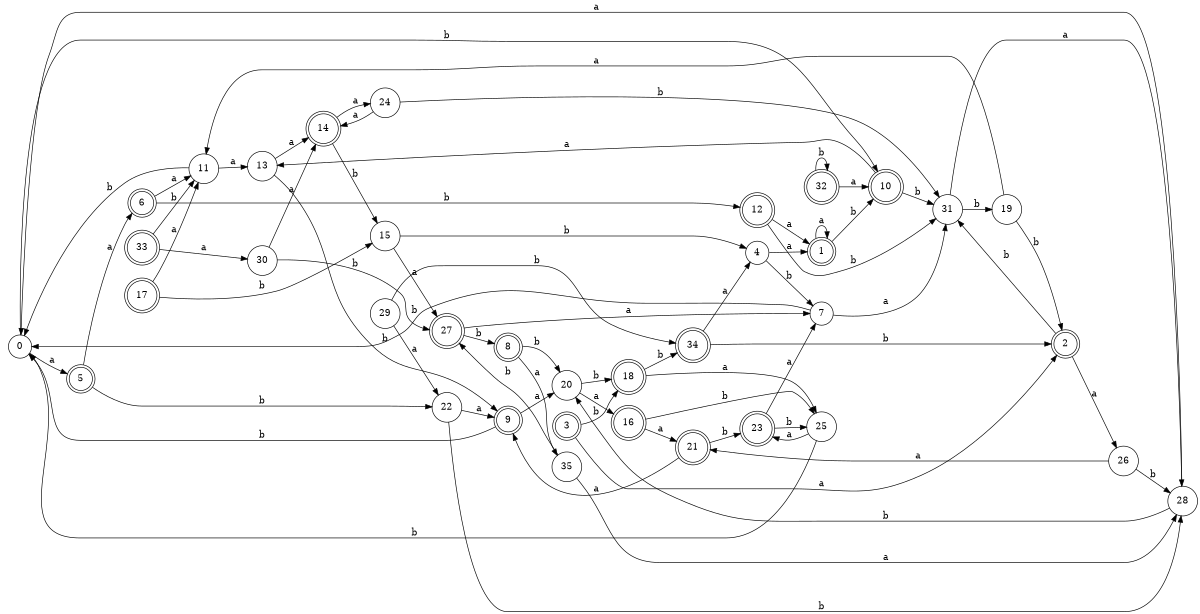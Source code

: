 digraph n29_5 {
__start0 [label="" shape="none"];

rankdir=LR;
size="8,5";

s0 [style="filled", color="black", fillcolor="white" shape="circle", label="0"];
s1 [style="rounded,filled", color="black", fillcolor="white" shape="doublecircle", label="1"];
s2 [style="rounded,filled", color="black", fillcolor="white" shape="doublecircle", label="2"];
s3 [style="rounded,filled", color="black", fillcolor="white" shape="doublecircle", label="3"];
s4 [style="filled", color="black", fillcolor="white" shape="circle", label="4"];
s5 [style="rounded,filled", color="black", fillcolor="white" shape="doublecircle", label="5"];
s6 [style="rounded,filled", color="black", fillcolor="white" shape="doublecircle", label="6"];
s7 [style="filled", color="black", fillcolor="white" shape="circle", label="7"];
s8 [style="rounded,filled", color="black", fillcolor="white" shape="doublecircle", label="8"];
s9 [style="rounded,filled", color="black", fillcolor="white" shape="doublecircle", label="9"];
s10 [style="rounded,filled", color="black", fillcolor="white" shape="doublecircle", label="10"];
s11 [style="filled", color="black", fillcolor="white" shape="circle", label="11"];
s12 [style="rounded,filled", color="black", fillcolor="white" shape="doublecircle", label="12"];
s13 [style="filled", color="black", fillcolor="white" shape="circle", label="13"];
s14 [style="rounded,filled", color="black", fillcolor="white" shape="doublecircle", label="14"];
s15 [style="filled", color="black", fillcolor="white" shape="circle", label="15"];
s16 [style="rounded,filled", color="black", fillcolor="white" shape="doublecircle", label="16"];
s17 [style="rounded,filled", color="black", fillcolor="white" shape="doublecircle", label="17"];
s18 [style="rounded,filled", color="black", fillcolor="white" shape="doublecircle", label="18"];
s19 [style="filled", color="black", fillcolor="white" shape="circle", label="19"];
s20 [style="filled", color="black", fillcolor="white" shape="circle", label="20"];
s21 [style="rounded,filled", color="black", fillcolor="white" shape="doublecircle", label="21"];
s22 [style="filled", color="black", fillcolor="white" shape="circle", label="22"];
s23 [style="rounded,filled", color="black", fillcolor="white" shape="doublecircle", label="23"];
s24 [style="filled", color="black", fillcolor="white" shape="circle", label="24"];
s25 [style="filled", color="black", fillcolor="white" shape="circle", label="25"];
s26 [style="filled", color="black", fillcolor="white" shape="circle", label="26"];
s27 [style="rounded,filled", color="black", fillcolor="white" shape="doublecircle", label="27"];
s28 [style="filled", color="black", fillcolor="white" shape="circle", label="28"];
s29 [style="filled", color="black", fillcolor="white" shape="circle", label="29"];
s30 [style="filled", color="black", fillcolor="white" shape="circle", label="30"];
s31 [style="filled", color="black", fillcolor="white" shape="circle", label="31"];
s32 [style="rounded,filled", color="black", fillcolor="white" shape="doublecircle", label="32"];
s33 [style="rounded,filled", color="black", fillcolor="white" shape="doublecircle", label="33"];
s34 [style="rounded,filled", color="black", fillcolor="white" shape="doublecircle", label="34"];
s35 [style="filled", color="black", fillcolor="white" shape="circle", label="35"];
s0 -> s5 [label="a"];
s0 -> s10 [label="b"];
s1 -> s1 [label="a"];
s1 -> s10 [label="b"];
s2 -> s26 [label="a"];
s2 -> s31 [label="b"];
s3 -> s2 [label="a"];
s3 -> s18 [label="b"];
s4 -> s1 [label="a"];
s4 -> s7 [label="b"];
s5 -> s6 [label="a"];
s5 -> s22 [label="b"];
s6 -> s11 [label="a"];
s6 -> s12 [label="b"];
s7 -> s31 [label="a"];
s7 -> s0 [label="b"];
s8 -> s35 [label="a"];
s8 -> s20 [label="b"];
s9 -> s20 [label="a"];
s9 -> s0 [label="b"];
s10 -> s13 [label="a"];
s10 -> s31 [label="b"];
s11 -> s13 [label="a"];
s11 -> s0 [label="b"];
s12 -> s1 [label="a"];
s12 -> s31 [label="b"];
s13 -> s14 [label="a"];
s13 -> s9 [label="b"];
s14 -> s24 [label="a"];
s14 -> s15 [label="b"];
s15 -> s27 [label="a"];
s15 -> s4 [label="b"];
s16 -> s21 [label="a"];
s16 -> s25 [label="b"];
s17 -> s11 [label="a"];
s17 -> s15 [label="b"];
s18 -> s25 [label="a"];
s18 -> s34 [label="b"];
s19 -> s11 [label="a"];
s19 -> s2 [label="b"];
s20 -> s16 [label="a"];
s20 -> s18 [label="b"];
s21 -> s9 [label="a"];
s21 -> s23 [label="b"];
s22 -> s9 [label="a"];
s22 -> s28 [label="b"];
s23 -> s7 [label="a"];
s23 -> s25 [label="b"];
s24 -> s14 [label="a"];
s24 -> s31 [label="b"];
s25 -> s23 [label="a"];
s25 -> s0 [label="b"];
s26 -> s21 [label="a"];
s26 -> s28 [label="b"];
s27 -> s7 [label="a"];
s27 -> s8 [label="b"];
s28 -> s0 [label="a"];
s28 -> s20 [label="b"];
s29 -> s22 [label="a"];
s29 -> s34 [label="b"];
s30 -> s14 [label="a"];
s30 -> s27 [label="b"];
s31 -> s28 [label="a"];
s31 -> s19 [label="b"];
s32 -> s10 [label="a"];
s32 -> s32 [label="b"];
s33 -> s30 [label="a"];
s33 -> s11 [label="b"];
s34 -> s4 [label="a"];
s34 -> s2 [label="b"];
s35 -> s28 [label="a"];
s35 -> s27 [label="b"];

}